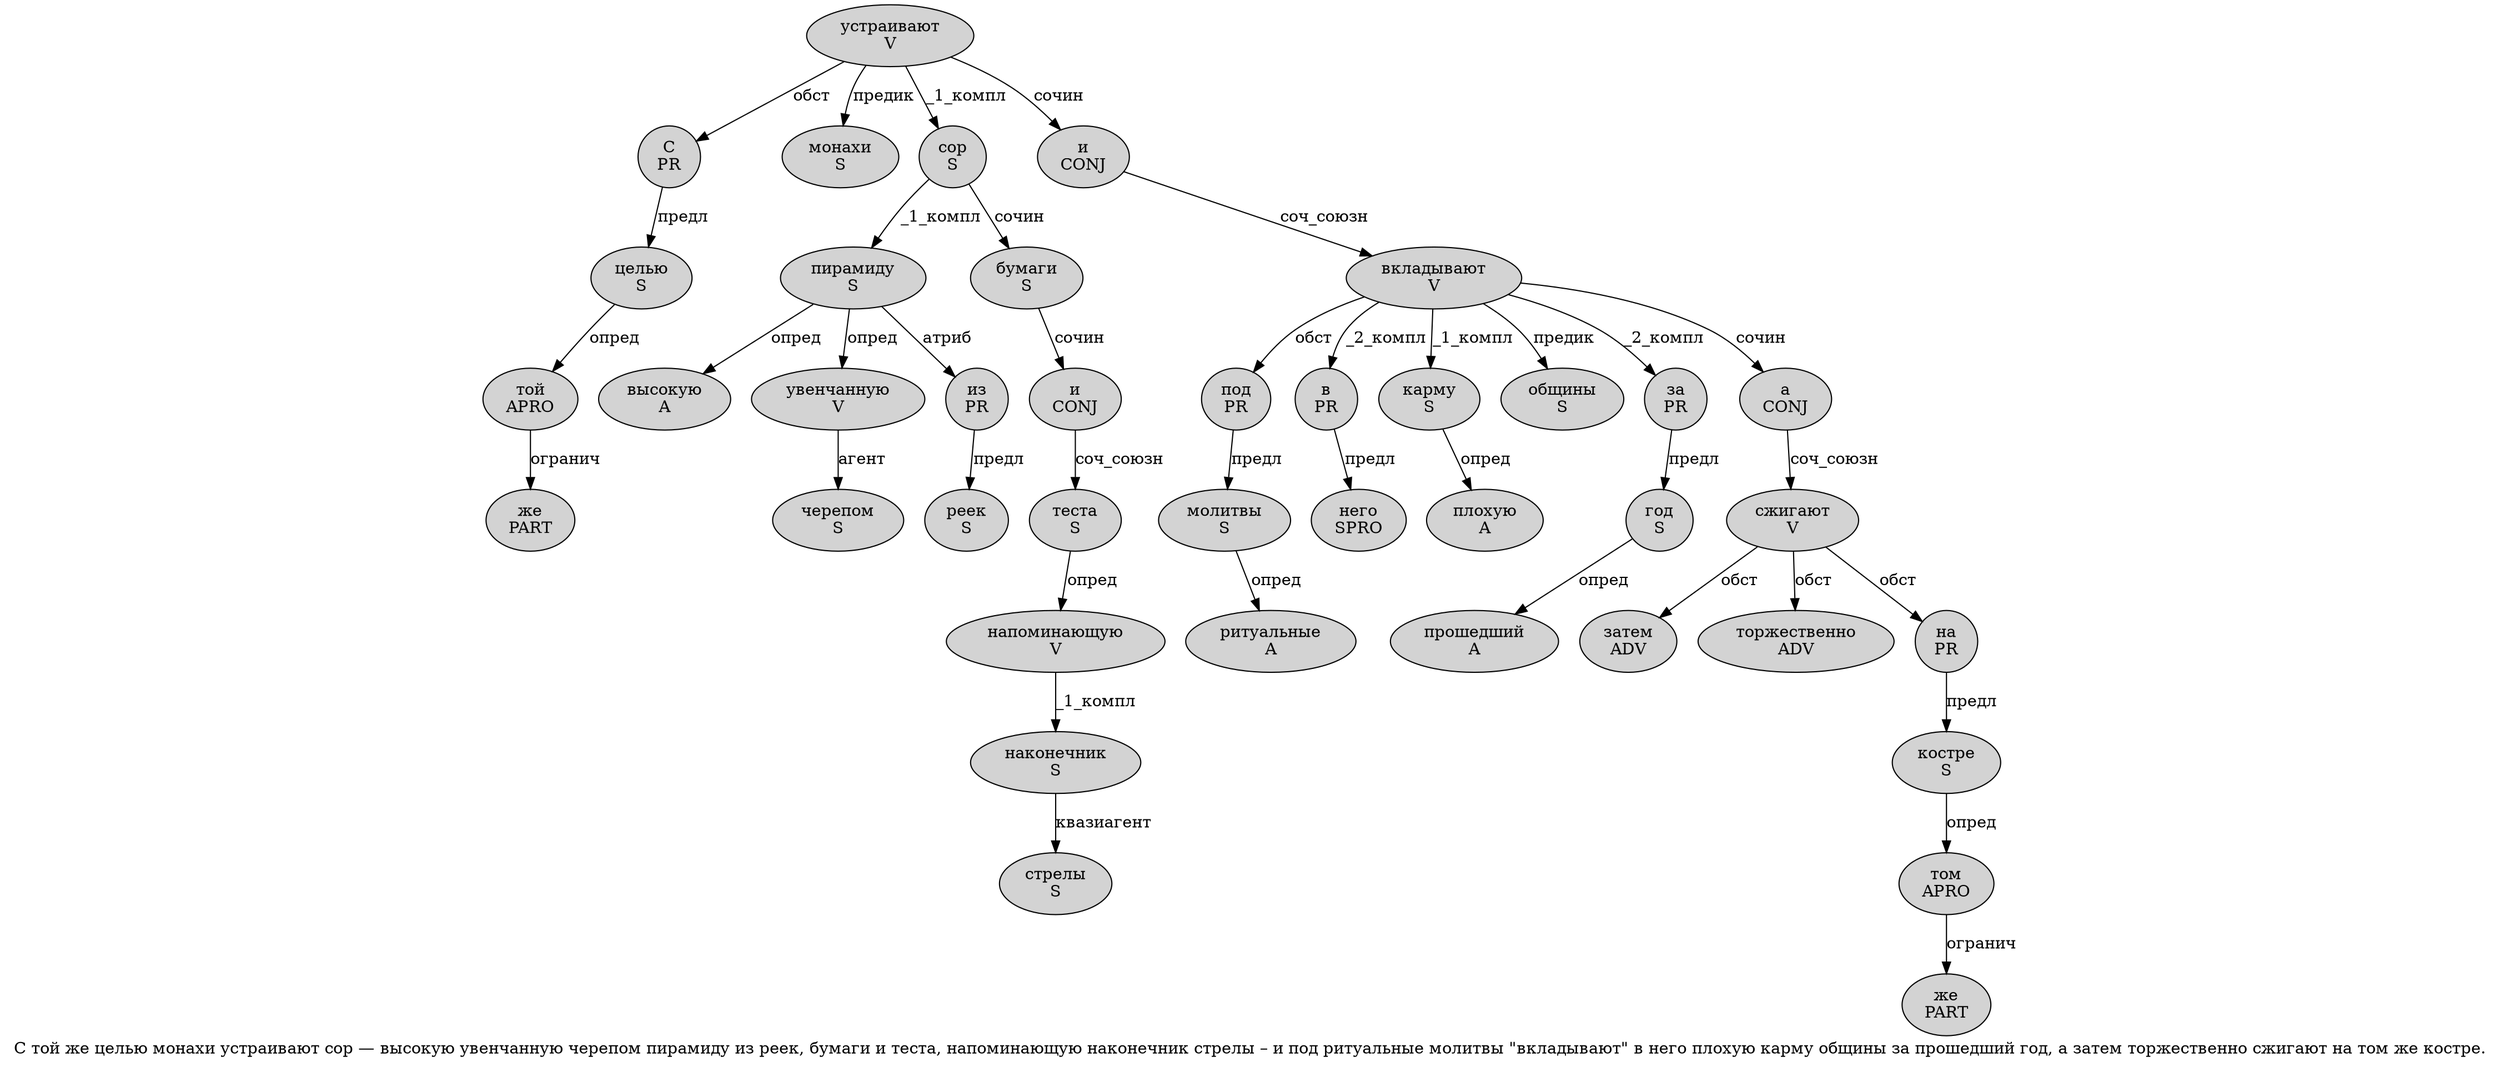 digraph SENTENCE_585 {
	graph [label="С той же целью монахи устраивают сор — высокую увенчанную черепом пирамиду из реек, бумаги и теста, напоминающую наконечник стрелы – и под ритуальные молитвы \"вкладывают\" в него плохую карму общины за прошедший год, а затем торжественно сжигают на том же костре."]
	node [style=filled]
		0 [label="С
PR" color="" fillcolor=lightgray penwidth=1 shape=ellipse]
		1 [label="той
APRO" color="" fillcolor=lightgray penwidth=1 shape=ellipse]
		2 [label="же
PART" color="" fillcolor=lightgray penwidth=1 shape=ellipse]
		3 [label="целью
S" color="" fillcolor=lightgray penwidth=1 shape=ellipse]
		4 [label="монахи
S" color="" fillcolor=lightgray penwidth=1 shape=ellipse]
		5 [label="устраивают
V" color="" fillcolor=lightgray penwidth=1 shape=ellipse]
		6 [label="сор
S" color="" fillcolor=lightgray penwidth=1 shape=ellipse]
		8 [label="высокую
A" color="" fillcolor=lightgray penwidth=1 shape=ellipse]
		9 [label="увенчанную
V" color="" fillcolor=lightgray penwidth=1 shape=ellipse]
		10 [label="черепом
S" color="" fillcolor=lightgray penwidth=1 shape=ellipse]
		11 [label="пирамиду
S" color="" fillcolor=lightgray penwidth=1 shape=ellipse]
		12 [label="из
PR" color="" fillcolor=lightgray penwidth=1 shape=ellipse]
		13 [label="реек
S" color="" fillcolor=lightgray penwidth=1 shape=ellipse]
		15 [label="бумаги
S" color="" fillcolor=lightgray penwidth=1 shape=ellipse]
		16 [label="и
CONJ" color="" fillcolor=lightgray penwidth=1 shape=ellipse]
		17 [label="теста
S" color="" fillcolor=lightgray penwidth=1 shape=ellipse]
		19 [label="напоминающую
V" color="" fillcolor=lightgray penwidth=1 shape=ellipse]
		20 [label="наконечник
S" color="" fillcolor=lightgray penwidth=1 shape=ellipse]
		21 [label="стрелы
S" color="" fillcolor=lightgray penwidth=1 shape=ellipse]
		23 [label="и
CONJ" color="" fillcolor=lightgray penwidth=1 shape=ellipse]
		24 [label="под
PR" color="" fillcolor=lightgray penwidth=1 shape=ellipse]
		25 [label="ритуальные
A" color="" fillcolor=lightgray penwidth=1 shape=ellipse]
		26 [label="молитвы
S" color="" fillcolor=lightgray penwidth=1 shape=ellipse]
		28 [label="вкладывают
V" color="" fillcolor=lightgray penwidth=1 shape=ellipse]
		30 [label="в
PR" color="" fillcolor=lightgray penwidth=1 shape=ellipse]
		31 [label="него
SPRO" color="" fillcolor=lightgray penwidth=1 shape=ellipse]
		32 [label="плохую
A" color="" fillcolor=lightgray penwidth=1 shape=ellipse]
		33 [label="карму
S" color="" fillcolor=lightgray penwidth=1 shape=ellipse]
		34 [label="общины
S" color="" fillcolor=lightgray penwidth=1 shape=ellipse]
		35 [label="за
PR" color="" fillcolor=lightgray penwidth=1 shape=ellipse]
		36 [label="прошедший
A" color="" fillcolor=lightgray penwidth=1 shape=ellipse]
		37 [label="год
S" color="" fillcolor=lightgray penwidth=1 shape=ellipse]
		39 [label="а
CONJ" color="" fillcolor=lightgray penwidth=1 shape=ellipse]
		40 [label="затем
ADV" color="" fillcolor=lightgray penwidth=1 shape=ellipse]
		41 [label="торжественно
ADV" color="" fillcolor=lightgray penwidth=1 shape=ellipse]
		42 [label="сжигают
V" color="" fillcolor=lightgray penwidth=1 shape=ellipse]
		43 [label="на
PR" color="" fillcolor=lightgray penwidth=1 shape=ellipse]
		44 [label="том
APRO" color="" fillcolor=lightgray penwidth=1 shape=ellipse]
		45 [label="же
PART" color="" fillcolor=lightgray penwidth=1 shape=ellipse]
		46 [label="костре
S" color="" fillcolor=lightgray penwidth=1 shape=ellipse]
			15 -> 16 [label="сочин"]
			35 -> 37 [label="предл"]
			33 -> 32 [label="опред"]
			23 -> 28 [label="соч_союзн"]
			43 -> 46 [label="предл"]
			16 -> 17 [label="соч_союзн"]
			9 -> 10 [label="агент"]
			37 -> 36 [label="опред"]
			5 -> 0 [label="обст"]
			5 -> 4 [label="предик"]
			5 -> 6 [label="_1_компл"]
			5 -> 23 [label="сочин"]
			11 -> 8 [label="опред"]
			11 -> 9 [label="опред"]
			11 -> 12 [label="атриб"]
			24 -> 26 [label="предл"]
			20 -> 21 [label="квазиагент"]
			46 -> 44 [label="опред"]
			1 -> 2 [label="огранич"]
			28 -> 24 [label="обст"]
			28 -> 30 [label="_2_компл"]
			28 -> 33 [label="_1_компл"]
			28 -> 34 [label="предик"]
			28 -> 35 [label="_2_компл"]
			28 -> 39 [label="сочин"]
			39 -> 42 [label="соч_союзн"]
			17 -> 19 [label="опред"]
			6 -> 11 [label="_1_компл"]
			6 -> 15 [label="сочин"]
			12 -> 13 [label="предл"]
			3 -> 1 [label="опред"]
			30 -> 31 [label="предл"]
			44 -> 45 [label="огранич"]
			26 -> 25 [label="опред"]
			19 -> 20 [label="_1_компл"]
			42 -> 40 [label="обст"]
			42 -> 41 [label="обст"]
			42 -> 43 [label="обст"]
			0 -> 3 [label="предл"]
}